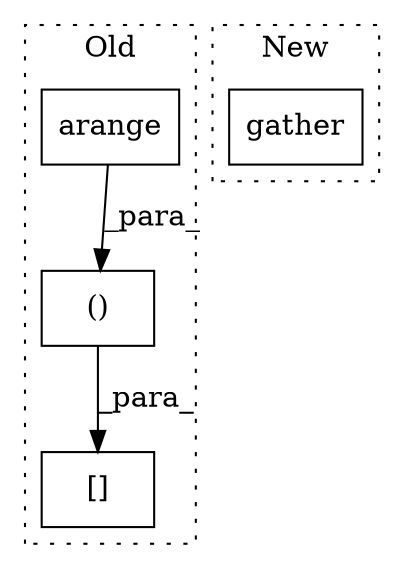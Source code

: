 digraph G {
subgraph cluster0 {
1 [label="arange" a="32" s="19702,19726" l="7,1" shape="box"];
3 [label="()" a="106" s="19696" l="102" shape="box"];
4 [label="[]" a="2" s="19676,19798" l="20,2" shape="box"];
label = "Old";
style="dotted";
}
subgraph cluster1 {
2 [label="gather" a="32" s="19350,19387" l="7,1" shape="box"];
label = "New";
style="dotted";
}
1 -> 3 [label="_para_"];
3 -> 4 [label="_para_"];
}